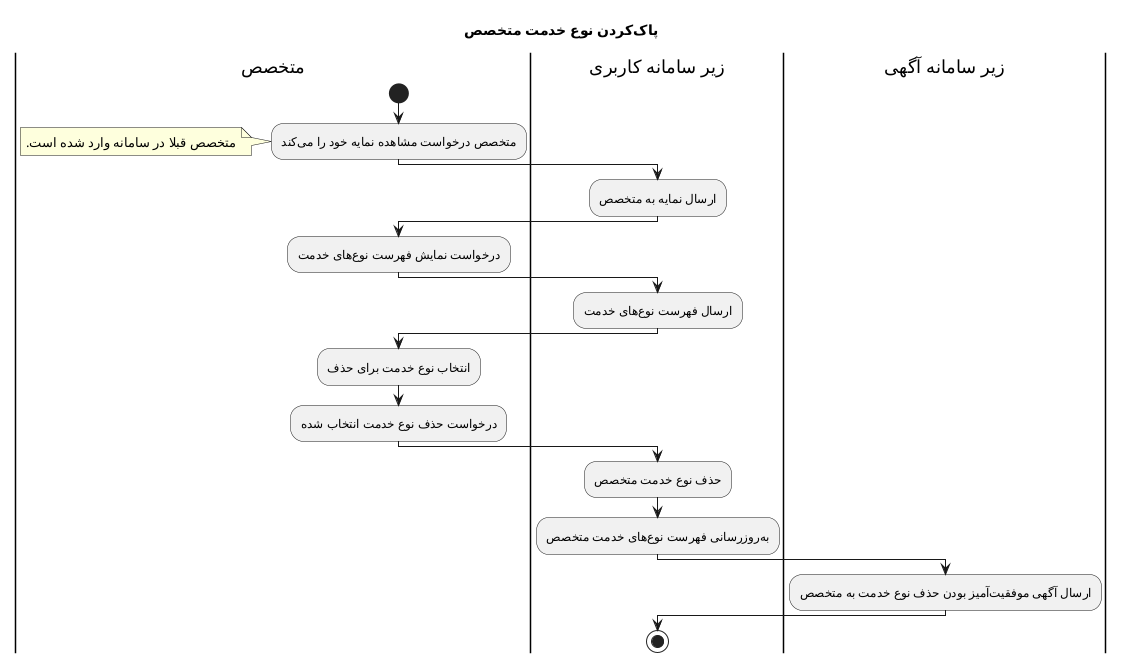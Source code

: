 @startuml SpecialistRemoveService
Title  پاک‌کردن نوع خدمت متخصص
!theme _none_ 
|متخصص|
start
:متخصص درخواست مشاهده نمایه خود را می‌کند;
note left: متخصص قبلا در سامانه وارد شده است.
|زیر سامانه کاربری|
:ارسال نمایه به متخصص;
|متخصص|
:درخواست نمایش فهرست نوع‌های خدمت;
|زیر سامانه کاربری|
:ارسال فهرست نوع‌های خدمت;
|متخصص|
:انتخاب نوع خدمت برای حذف;
:درخواست حذف نوع خدمت انتخاب شده;
|زیر سامانه کاربری|
:حذف نوع خدمت متخصص;
:به‌روزرسانی فهرست نوع‌های خدمت متخصص;
|زیر سامانه آگهی|
:ارسال آگهی موفقیت‌آمیز بودن حذف نوع خدمت به متخصص;
|زیر سامانه کاربری|
stop
@enduml